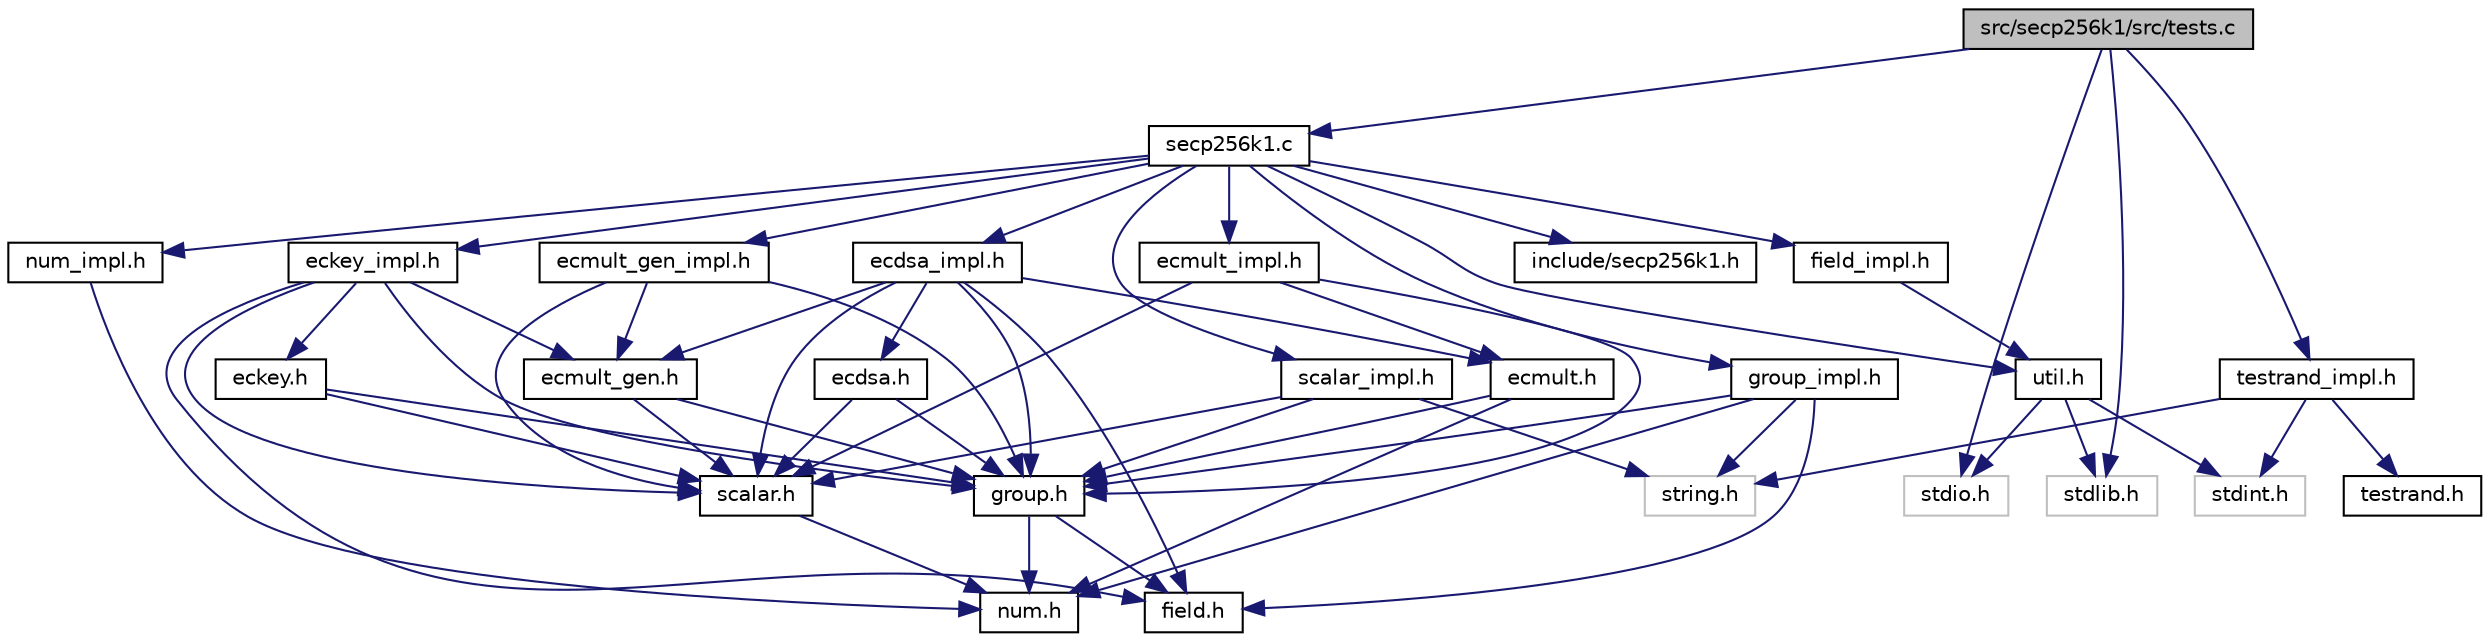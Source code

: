 digraph "src/secp256k1/src/tests.c"
{
  edge [fontname="Helvetica",fontsize="10",labelfontname="Helvetica",labelfontsize="10"];
  node [fontname="Helvetica",fontsize="10",shape=record];
  Node0 [label="src/secp256k1/src/tests.c",height=0.2,width=0.4,color="black", fillcolor="grey75", style="filled", fontcolor="black"];
  Node0 -> Node1 [color="midnightblue",fontsize="10",style="solid",fontname="Helvetica"];
  Node1 [label="stdio.h",height=0.2,width=0.4,color="grey75", fillcolor="white", style="filled"];
  Node0 -> Node2 [color="midnightblue",fontsize="10",style="solid",fontname="Helvetica"];
  Node2 [label="stdlib.h",height=0.2,width=0.4,color="grey75", fillcolor="white", style="filled"];
  Node0 -> Node3 [color="midnightblue",fontsize="10",style="solid",fontname="Helvetica"];
  Node3 [label="secp256k1.c",height=0.2,width=0.4,color="black", fillcolor="white", style="filled",URL="$secp256k1_8c.html"];
  Node3 -> Node4 [color="midnightblue",fontsize="10",style="solid",fontname="Helvetica"];
  Node4 [label="include/secp256k1.h",height=0.2,width=0.4,color="black", fillcolor="white", style="filled",URL="$secp256k1_8h.html"];
  Node3 -> Node5 [color="midnightblue",fontsize="10",style="solid",fontname="Helvetica"];
  Node5 [label="util.h",height=0.2,width=0.4,color="black", fillcolor="white", style="filled",URL="$secp256k1_2src_2util_8h.html"];
  Node5 -> Node2 [color="midnightblue",fontsize="10",style="solid",fontname="Helvetica"];
  Node5 -> Node6 [color="midnightblue",fontsize="10",style="solid",fontname="Helvetica"];
  Node6 [label="stdint.h",height=0.2,width=0.4,color="grey75", fillcolor="white", style="filled"];
  Node5 -> Node1 [color="midnightblue",fontsize="10",style="solid",fontname="Helvetica"];
  Node3 -> Node7 [color="midnightblue",fontsize="10",style="solid",fontname="Helvetica"];
  Node7 [label="num_impl.h",height=0.2,width=0.4,color="black", fillcolor="white", style="filled",URL="$num__impl_8h.html"];
  Node7 -> Node8 [color="midnightblue",fontsize="10",style="solid",fontname="Helvetica"];
  Node8 [label="num.h",height=0.2,width=0.4,color="black", fillcolor="white", style="filled",URL="$num_8h.html"];
  Node3 -> Node9 [color="midnightblue",fontsize="10",style="solid",fontname="Helvetica"];
  Node9 [label="field_impl.h",height=0.2,width=0.4,color="black", fillcolor="white", style="filled",URL="$field__impl_8h.html"];
  Node9 -> Node5 [color="midnightblue",fontsize="10",style="solid",fontname="Helvetica"];
  Node3 -> Node10 [color="midnightblue",fontsize="10",style="solid",fontname="Helvetica"];
  Node10 [label="scalar_impl.h",height=0.2,width=0.4,color="black", fillcolor="white", style="filled",URL="$scalar__impl_8h.html"];
  Node10 -> Node11 [color="midnightblue",fontsize="10",style="solid",fontname="Helvetica"];
  Node11 [label="string.h",height=0.2,width=0.4,color="grey75", fillcolor="white", style="filled"];
  Node10 -> Node12 [color="midnightblue",fontsize="10",style="solid",fontname="Helvetica"];
  Node12 [label="group.h",height=0.2,width=0.4,color="black", fillcolor="white", style="filled",URL="$group_8h.html"];
  Node12 -> Node8 [color="midnightblue",fontsize="10",style="solid",fontname="Helvetica"];
  Node12 -> Node13 [color="midnightblue",fontsize="10",style="solid",fontname="Helvetica"];
  Node13 [label="field.h",height=0.2,width=0.4,color="black", fillcolor="white", style="filled",URL="$field_8h.html"];
  Node10 -> Node14 [color="midnightblue",fontsize="10",style="solid",fontname="Helvetica"];
  Node14 [label="scalar.h",height=0.2,width=0.4,color="black", fillcolor="white", style="filled",URL="$scalar_8h.html"];
  Node14 -> Node8 [color="midnightblue",fontsize="10",style="solid",fontname="Helvetica"];
  Node3 -> Node15 [color="midnightblue",fontsize="10",style="solid",fontname="Helvetica"];
  Node15 [label="group_impl.h",height=0.2,width=0.4,color="black", fillcolor="white", style="filled",URL="$group__impl_8h.html"];
  Node15 -> Node11 [color="midnightblue",fontsize="10",style="solid",fontname="Helvetica"];
  Node15 -> Node8 [color="midnightblue",fontsize="10",style="solid",fontname="Helvetica"];
  Node15 -> Node13 [color="midnightblue",fontsize="10",style="solid",fontname="Helvetica"];
  Node15 -> Node12 [color="midnightblue",fontsize="10",style="solid",fontname="Helvetica"];
  Node3 -> Node16 [color="midnightblue",fontsize="10",style="solid",fontname="Helvetica"];
  Node16 [label="ecmult_impl.h",height=0.2,width=0.4,color="black", fillcolor="white", style="filled",URL="$ecmult__impl_8h.html"];
  Node16 -> Node12 [color="midnightblue",fontsize="10",style="solid",fontname="Helvetica"];
  Node16 -> Node14 [color="midnightblue",fontsize="10",style="solid",fontname="Helvetica"];
  Node16 -> Node17 [color="midnightblue",fontsize="10",style="solid",fontname="Helvetica"];
  Node17 [label="ecmult.h",height=0.2,width=0.4,color="black", fillcolor="white", style="filled",URL="$ecmult_8h.html"];
  Node17 -> Node8 [color="midnightblue",fontsize="10",style="solid",fontname="Helvetica"];
  Node17 -> Node12 [color="midnightblue",fontsize="10",style="solid",fontname="Helvetica"];
  Node3 -> Node18 [color="midnightblue",fontsize="10",style="solid",fontname="Helvetica"];
  Node18 [label="ecmult_gen_impl.h",height=0.2,width=0.4,color="black", fillcolor="white", style="filled",URL="$ecmult__gen__impl_8h.html"];
  Node18 -> Node14 [color="midnightblue",fontsize="10",style="solid",fontname="Helvetica"];
  Node18 -> Node12 [color="midnightblue",fontsize="10",style="solid",fontname="Helvetica"];
  Node18 -> Node19 [color="midnightblue",fontsize="10",style="solid",fontname="Helvetica"];
  Node19 [label="ecmult_gen.h",height=0.2,width=0.4,color="black", fillcolor="white", style="filled",URL="$ecmult__gen_8h.html"];
  Node19 -> Node14 [color="midnightblue",fontsize="10",style="solid",fontname="Helvetica"];
  Node19 -> Node12 [color="midnightblue",fontsize="10",style="solid",fontname="Helvetica"];
  Node3 -> Node20 [color="midnightblue",fontsize="10",style="solid",fontname="Helvetica"];
  Node20 [label="ecdsa_impl.h",height=0.2,width=0.4,color="black", fillcolor="white", style="filled",URL="$ecdsa__impl_8h.html"];
  Node20 -> Node14 [color="midnightblue",fontsize="10",style="solid",fontname="Helvetica"];
  Node20 -> Node13 [color="midnightblue",fontsize="10",style="solid",fontname="Helvetica"];
  Node20 -> Node12 [color="midnightblue",fontsize="10",style="solid",fontname="Helvetica"];
  Node20 -> Node17 [color="midnightblue",fontsize="10",style="solid",fontname="Helvetica"];
  Node20 -> Node19 [color="midnightblue",fontsize="10",style="solid",fontname="Helvetica"];
  Node20 -> Node21 [color="midnightblue",fontsize="10",style="solid",fontname="Helvetica"];
  Node21 [label="ecdsa.h",height=0.2,width=0.4,color="black", fillcolor="white", style="filled",URL="$ecdsa_8h.html"];
  Node21 -> Node14 [color="midnightblue",fontsize="10",style="solid",fontname="Helvetica"];
  Node21 -> Node12 [color="midnightblue",fontsize="10",style="solid",fontname="Helvetica"];
  Node3 -> Node22 [color="midnightblue",fontsize="10",style="solid",fontname="Helvetica"];
  Node22 [label="eckey_impl.h",height=0.2,width=0.4,color="black", fillcolor="white", style="filled",URL="$eckey__impl_8h.html"];
  Node22 -> Node23 [color="midnightblue",fontsize="10",style="solid",fontname="Helvetica"];
  Node23 [label="eckey.h",height=0.2,width=0.4,color="black", fillcolor="white", style="filled",URL="$eckey_8h.html"];
  Node23 -> Node12 [color="midnightblue",fontsize="10",style="solid",fontname="Helvetica"];
  Node23 -> Node14 [color="midnightblue",fontsize="10",style="solid",fontname="Helvetica"];
  Node22 -> Node14 [color="midnightblue",fontsize="10",style="solid",fontname="Helvetica"];
  Node22 -> Node13 [color="midnightblue",fontsize="10",style="solid",fontname="Helvetica"];
  Node22 -> Node12 [color="midnightblue",fontsize="10",style="solid",fontname="Helvetica"];
  Node22 -> Node19 [color="midnightblue",fontsize="10",style="solid",fontname="Helvetica"];
  Node0 -> Node24 [color="midnightblue",fontsize="10",style="solid",fontname="Helvetica"];
  Node24 [label="testrand_impl.h",height=0.2,width=0.4,color="black", fillcolor="white", style="filled",URL="$testrand__impl_8h.html"];
  Node24 -> Node6 [color="midnightblue",fontsize="10",style="solid",fontname="Helvetica"];
  Node24 -> Node11 [color="midnightblue",fontsize="10",style="solid",fontname="Helvetica"];
  Node24 -> Node25 [color="midnightblue",fontsize="10",style="solid",fontname="Helvetica"];
  Node25 [label="testrand.h",height=0.2,width=0.4,color="black", fillcolor="white", style="filled",URL="$testrand_8h.html"];
}
